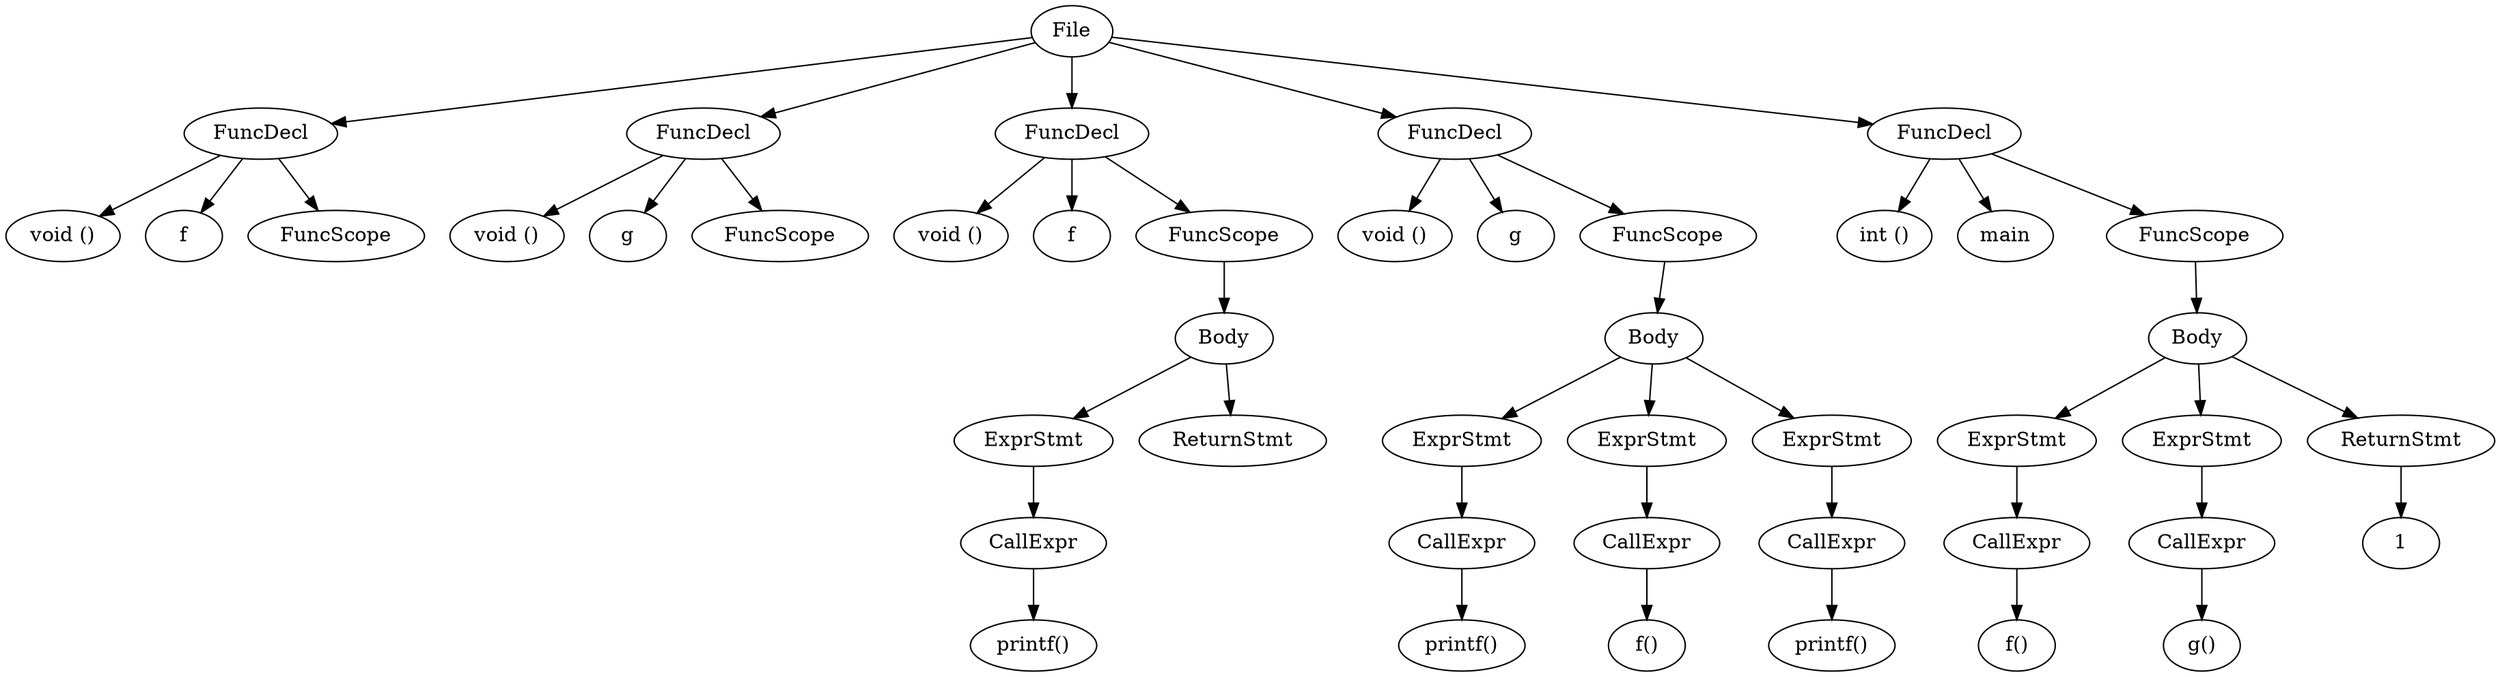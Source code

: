 digraph {n0 [label="File"];
n1 [label="FuncDecl"];
n2 [label="void ()"];
n3 [label="f"];
n4 [label="FuncScope"];
n6 [label="FuncDecl"];
n7 [label="void ()"];
n8 [label="g"];
n9 [label="FuncScope"];
n11 [label="FuncDecl"];
n12 [label="void ()"];
n13 [label="f"];
n14 [label="FuncScope"];
n16 [label="Body"];
n18 [label="ExprStmt"];
n19 [label="CallExpr"];
n20 [label="printf()"];
n22 [label="ReturnStmt"];
n24 [label="FuncDecl"];
n25 [label="void ()"];
n26 [label="g"];
n27 [label="FuncScope"];
n29 [label="Body"];
n31 [label="ExprStmt"];
n32 [label="CallExpr"];
n33 [label="printf()"];
n35 [label="ExprStmt"];
n36 [label="CallExpr"];
n37 [label="f()"];
n39 [label="ExprStmt"];
n40 [label="CallExpr"];
n41 [label="printf()"];
n43 [label="FuncDecl"];
n44 [label="int ()"];
n45 [label="main"];
n46 [label="FuncScope"];
n48 [label="Body"];
n50 [label="ExprStmt"];
n51 [label="CallExpr"];
n52 [label="f()"];
n54 [label="ExprStmt"];
n55 [label="CallExpr"];
n56 [label="g()"];
n58 [label="ReturnStmt"];
n59 [label="1"];
n0 -> n1
n1 -> n2
n1 -> n3
n1 -> n4
n0 -> n6
n6 -> n7
n6 -> n8
n6 -> n9
n0 -> n11
n11 -> n12
n11 -> n13
n11 -> n14
n14 -> n16
n16 -> n18
n18 -> n19
n19 -> n20
n16 -> n22
n0 -> n24
n24 -> n25
n24 -> n26
n24 -> n27
n27 -> n29
n29 -> n31
n31 -> n32
n32 -> n33
n29 -> n35
n35 -> n36
n36 -> n37
n29 -> n39
n39 -> n40
n40 -> n41
n0 -> n43
n43 -> n44
n43 -> n45
n43 -> n46
n46 -> n48
n48 -> n50
n50 -> n51
n51 -> n52
n48 -> n54
n54 -> n55
n55 -> n56
n48 -> n58
n58 -> n59
}